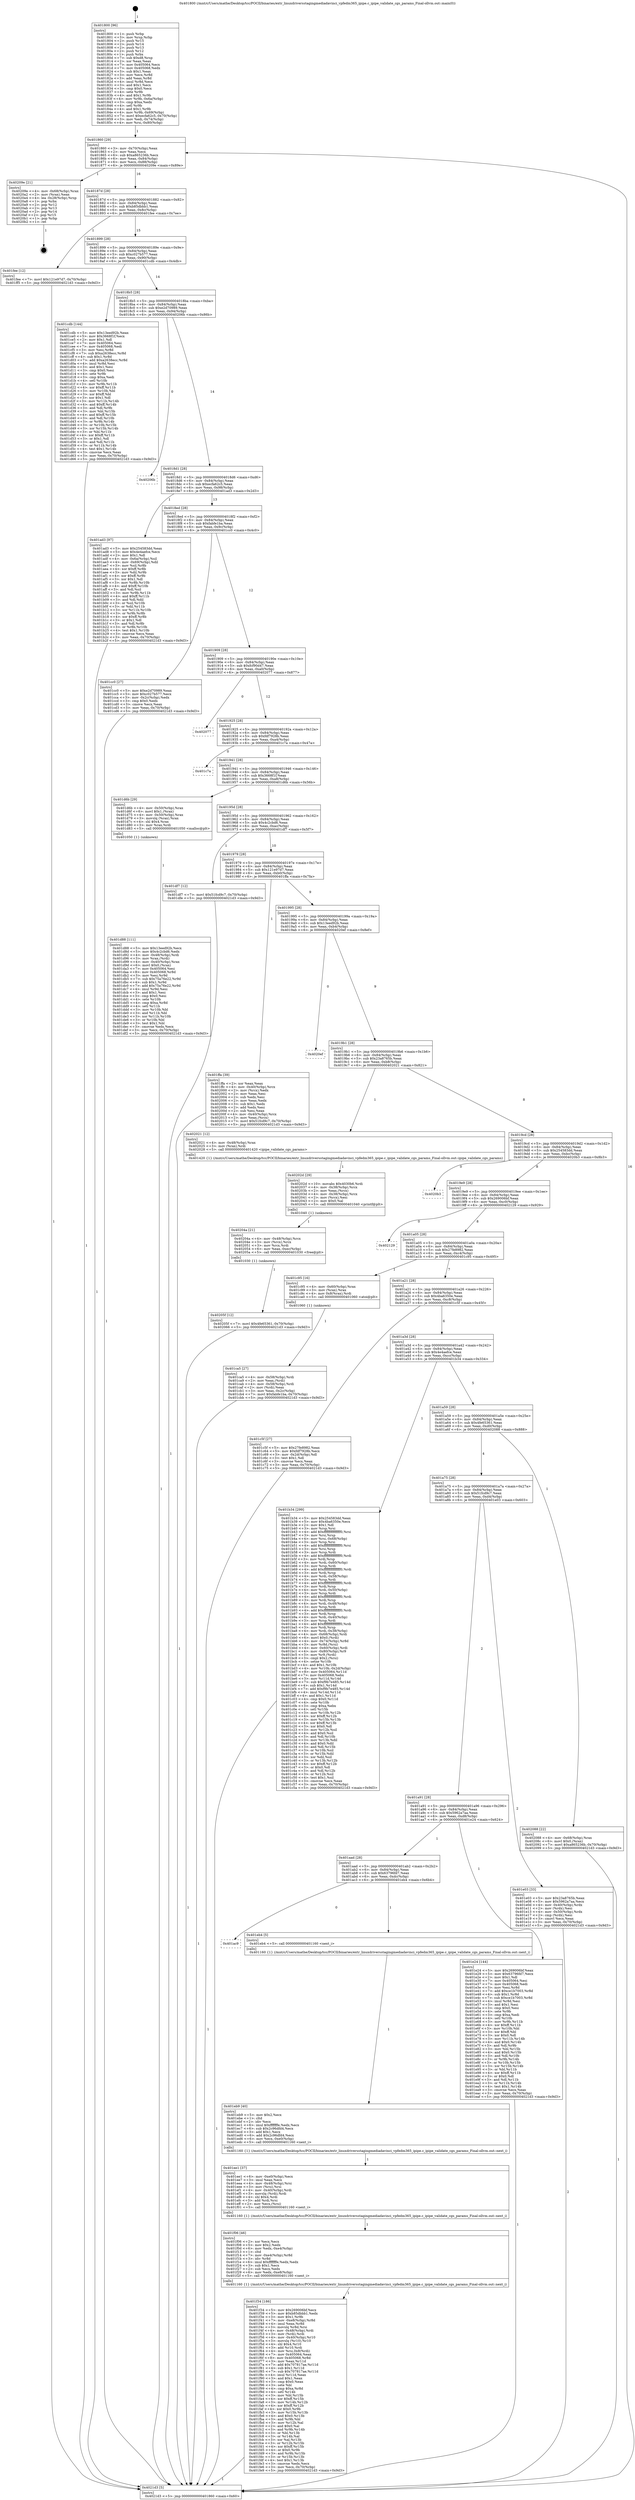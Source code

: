 digraph "0x401800" {
  label = "0x401800 (/mnt/c/Users/mathe/Desktop/tcc/POCII/binaries/extr_linuxdriversstagingmediadavinci_vpfedm365_ipipe.c_ipipe_validate_cgs_params_Final-ollvm.out::main(0))"
  labelloc = "t"
  node[shape=record]

  Entry [label="",width=0.3,height=0.3,shape=circle,fillcolor=black,style=filled]
  "0x401860" [label="{
     0x401860 [29]\l
     | [instrs]\l
     &nbsp;&nbsp;0x401860 \<+3\>: mov -0x70(%rbp),%eax\l
     &nbsp;&nbsp;0x401863 \<+2\>: mov %eax,%ecx\l
     &nbsp;&nbsp;0x401865 \<+6\>: sub $0xa865236b,%ecx\l
     &nbsp;&nbsp;0x40186b \<+6\>: mov %eax,-0x84(%rbp)\l
     &nbsp;&nbsp;0x401871 \<+6\>: mov %ecx,-0x88(%rbp)\l
     &nbsp;&nbsp;0x401877 \<+6\>: je 000000000040209e \<main+0x89e\>\l
  }"]
  "0x40209e" [label="{
     0x40209e [21]\l
     | [instrs]\l
     &nbsp;&nbsp;0x40209e \<+4\>: mov -0x68(%rbp),%rax\l
     &nbsp;&nbsp;0x4020a2 \<+2\>: mov (%rax),%eax\l
     &nbsp;&nbsp;0x4020a4 \<+4\>: lea -0x28(%rbp),%rsp\l
     &nbsp;&nbsp;0x4020a8 \<+1\>: pop %rbx\l
     &nbsp;&nbsp;0x4020a9 \<+2\>: pop %r12\l
     &nbsp;&nbsp;0x4020ab \<+2\>: pop %r13\l
     &nbsp;&nbsp;0x4020ad \<+2\>: pop %r14\l
     &nbsp;&nbsp;0x4020af \<+2\>: pop %r15\l
     &nbsp;&nbsp;0x4020b1 \<+1\>: pop %rbp\l
     &nbsp;&nbsp;0x4020b2 \<+1\>: ret\l
  }"]
  "0x40187d" [label="{
     0x40187d [28]\l
     | [instrs]\l
     &nbsp;&nbsp;0x40187d \<+5\>: jmp 0000000000401882 \<main+0x82\>\l
     &nbsp;&nbsp;0x401882 \<+6\>: mov -0x84(%rbp),%eax\l
     &nbsp;&nbsp;0x401888 \<+5\>: sub $0xb85dbbb1,%eax\l
     &nbsp;&nbsp;0x40188d \<+6\>: mov %eax,-0x8c(%rbp)\l
     &nbsp;&nbsp;0x401893 \<+6\>: je 0000000000401fee \<main+0x7ee\>\l
  }"]
  Exit [label="",width=0.3,height=0.3,shape=circle,fillcolor=black,style=filled,peripheries=2]
  "0x401fee" [label="{
     0x401fee [12]\l
     | [instrs]\l
     &nbsp;&nbsp;0x401fee \<+7\>: movl $0x121e97d7,-0x70(%rbp)\l
     &nbsp;&nbsp;0x401ff5 \<+5\>: jmp 00000000004021d3 \<main+0x9d3\>\l
  }"]
  "0x401899" [label="{
     0x401899 [28]\l
     | [instrs]\l
     &nbsp;&nbsp;0x401899 \<+5\>: jmp 000000000040189e \<main+0x9e\>\l
     &nbsp;&nbsp;0x40189e \<+6\>: mov -0x84(%rbp),%eax\l
     &nbsp;&nbsp;0x4018a4 \<+5\>: sub $0xc027b577,%eax\l
     &nbsp;&nbsp;0x4018a9 \<+6\>: mov %eax,-0x90(%rbp)\l
     &nbsp;&nbsp;0x4018af \<+6\>: je 0000000000401cdb \<main+0x4db\>\l
  }"]
  "0x40205f" [label="{
     0x40205f [12]\l
     | [instrs]\l
     &nbsp;&nbsp;0x40205f \<+7\>: movl $0x4fe65361,-0x70(%rbp)\l
     &nbsp;&nbsp;0x402066 \<+5\>: jmp 00000000004021d3 \<main+0x9d3\>\l
  }"]
  "0x401cdb" [label="{
     0x401cdb [144]\l
     | [instrs]\l
     &nbsp;&nbsp;0x401cdb \<+5\>: mov $0x13eed92b,%eax\l
     &nbsp;&nbsp;0x401ce0 \<+5\>: mov $0x3668f1f,%ecx\l
     &nbsp;&nbsp;0x401ce5 \<+2\>: mov $0x1,%dl\l
     &nbsp;&nbsp;0x401ce7 \<+7\>: mov 0x405064,%esi\l
     &nbsp;&nbsp;0x401cee \<+7\>: mov 0x405068,%edi\l
     &nbsp;&nbsp;0x401cf5 \<+3\>: mov %esi,%r8d\l
     &nbsp;&nbsp;0x401cf8 \<+7\>: sub $0xa2638ecc,%r8d\l
     &nbsp;&nbsp;0x401cff \<+4\>: sub $0x1,%r8d\l
     &nbsp;&nbsp;0x401d03 \<+7\>: add $0xa2638ecc,%r8d\l
     &nbsp;&nbsp;0x401d0a \<+4\>: imul %r8d,%esi\l
     &nbsp;&nbsp;0x401d0e \<+3\>: and $0x1,%esi\l
     &nbsp;&nbsp;0x401d11 \<+3\>: cmp $0x0,%esi\l
     &nbsp;&nbsp;0x401d14 \<+4\>: sete %r9b\l
     &nbsp;&nbsp;0x401d18 \<+3\>: cmp $0xa,%edi\l
     &nbsp;&nbsp;0x401d1b \<+4\>: setl %r10b\l
     &nbsp;&nbsp;0x401d1f \<+3\>: mov %r9b,%r11b\l
     &nbsp;&nbsp;0x401d22 \<+4\>: xor $0xff,%r11b\l
     &nbsp;&nbsp;0x401d26 \<+3\>: mov %r10b,%bl\l
     &nbsp;&nbsp;0x401d29 \<+3\>: xor $0xff,%bl\l
     &nbsp;&nbsp;0x401d2c \<+3\>: xor $0x1,%dl\l
     &nbsp;&nbsp;0x401d2f \<+3\>: mov %r11b,%r14b\l
     &nbsp;&nbsp;0x401d32 \<+4\>: and $0xff,%r14b\l
     &nbsp;&nbsp;0x401d36 \<+3\>: and %dl,%r9b\l
     &nbsp;&nbsp;0x401d39 \<+3\>: mov %bl,%r15b\l
     &nbsp;&nbsp;0x401d3c \<+4\>: and $0xff,%r15b\l
     &nbsp;&nbsp;0x401d40 \<+3\>: and %dl,%r10b\l
     &nbsp;&nbsp;0x401d43 \<+3\>: or %r9b,%r14b\l
     &nbsp;&nbsp;0x401d46 \<+3\>: or %r10b,%r15b\l
     &nbsp;&nbsp;0x401d49 \<+3\>: xor %r15b,%r14b\l
     &nbsp;&nbsp;0x401d4c \<+3\>: or %bl,%r11b\l
     &nbsp;&nbsp;0x401d4f \<+4\>: xor $0xff,%r11b\l
     &nbsp;&nbsp;0x401d53 \<+3\>: or $0x1,%dl\l
     &nbsp;&nbsp;0x401d56 \<+3\>: and %dl,%r11b\l
     &nbsp;&nbsp;0x401d59 \<+3\>: or %r11b,%r14b\l
     &nbsp;&nbsp;0x401d5c \<+4\>: test $0x1,%r14b\l
     &nbsp;&nbsp;0x401d60 \<+3\>: cmovne %ecx,%eax\l
     &nbsp;&nbsp;0x401d63 \<+3\>: mov %eax,-0x70(%rbp)\l
     &nbsp;&nbsp;0x401d66 \<+5\>: jmp 00000000004021d3 \<main+0x9d3\>\l
  }"]
  "0x4018b5" [label="{
     0x4018b5 [28]\l
     | [instrs]\l
     &nbsp;&nbsp;0x4018b5 \<+5\>: jmp 00000000004018ba \<main+0xba\>\l
     &nbsp;&nbsp;0x4018ba \<+6\>: mov -0x84(%rbp),%eax\l
     &nbsp;&nbsp;0x4018c0 \<+5\>: sub $0xe2d70989,%eax\l
     &nbsp;&nbsp;0x4018c5 \<+6\>: mov %eax,-0x94(%rbp)\l
     &nbsp;&nbsp;0x4018cb \<+6\>: je 000000000040206b \<main+0x86b\>\l
  }"]
  "0x40204a" [label="{
     0x40204a [21]\l
     | [instrs]\l
     &nbsp;&nbsp;0x40204a \<+4\>: mov -0x48(%rbp),%rcx\l
     &nbsp;&nbsp;0x40204e \<+3\>: mov (%rcx),%rcx\l
     &nbsp;&nbsp;0x402051 \<+3\>: mov %rcx,%rdi\l
     &nbsp;&nbsp;0x402054 \<+6\>: mov %eax,-0xec(%rbp)\l
     &nbsp;&nbsp;0x40205a \<+5\>: call 0000000000401030 \<free@plt\>\l
     | [calls]\l
     &nbsp;&nbsp;0x401030 \{1\} (unknown)\l
  }"]
  "0x40206b" [label="{
     0x40206b\l
  }", style=dashed]
  "0x4018d1" [label="{
     0x4018d1 [28]\l
     | [instrs]\l
     &nbsp;&nbsp;0x4018d1 \<+5\>: jmp 00000000004018d6 \<main+0xd6\>\l
     &nbsp;&nbsp;0x4018d6 \<+6\>: mov -0x84(%rbp),%eax\l
     &nbsp;&nbsp;0x4018dc \<+5\>: sub $0xecfa62c5,%eax\l
     &nbsp;&nbsp;0x4018e1 \<+6\>: mov %eax,-0x98(%rbp)\l
     &nbsp;&nbsp;0x4018e7 \<+6\>: je 0000000000401ad3 \<main+0x2d3\>\l
  }"]
  "0x40202d" [label="{
     0x40202d [29]\l
     | [instrs]\l
     &nbsp;&nbsp;0x40202d \<+10\>: movabs $0x4030b6,%rdi\l
     &nbsp;&nbsp;0x402037 \<+4\>: mov -0x38(%rbp),%rcx\l
     &nbsp;&nbsp;0x40203b \<+2\>: mov %eax,(%rcx)\l
     &nbsp;&nbsp;0x40203d \<+4\>: mov -0x38(%rbp),%rcx\l
     &nbsp;&nbsp;0x402041 \<+2\>: mov (%rcx),%esi\l
     &nbsp;&nbsp;0x402043 \<+2\>: mov $0x0,%al\l
     &nbsp;&nbsp;0x402045 \<+5\>: call 0000000000401040 \<printf@plt\>\l
     | [calls]\l
     &nbsp;&nbsp;0x401040 \{1\} (unknown)\l
  }"]
  "0x401ad3" [label="{
     0x401ad3 [97]\l
     | [instrs]\l
     &nbsp;&nbsp;0x401ad3 \<+5\>: mov $0x254583dd,%eax\l
     &nbsp;&nbsp;0x401ad8 \<+5\>: mov $0x4e4aefce,%ecx\l
     &nbsp;&nbsp;0x401add \<+2\>: mov $0x1,%dl\l
     &nbsp;&nbsp;0x401adf \<+4\>: mov -0x6a(%rbp),%sil\l
     &nbsp;&nbsp;0x401ae3 \<+4\>: mov -0x69(%rbp),%dil\l
     &nbsp;&nbsp;0x401ae7 \<+3\>: mov %sil,%r8b\l
     &nbsp;&nbsp;0x401aea \<+4\>: xor $0xff,%r8b\l
     &nbsp;&nbsp;0x401aee \<+3\>: mov %dil,%r9b\l
     &nbsp;&nbsp;0x401af1 \<+4\>: xor $0xff,%r9b\l
     &nbsp;&nbsp;0x401af5 \<+3\>: xor $0x1,%dl\l
     &nbsp;&nbsp;0x401af8 \<+3\>: mov %r8b,%r10b\l
     &nbsp;&nbsp;0x401afb \<+4\>: and $0xff,%r10b\l
     &nbsp;&nbsp;0x401aff \<+3\>: and %dl,%sil\l
     &nbsp;&nbsp;0x401b02 \<+3\>: mov %r9b,%r11b\l
     &nbsp;&nbsp;0x401b05 \<+4\>: and $0xff,%r11b\l
     &nbsp;&nbsp;0x401b09 \<+3\>: and %dl,%dil\l
     &nbsp;&nbsp;0x401b0c \<+3\>: or %sil,%r10b\l
     &nbsp;&nbsp;0x401b0f \<+3\>: or %dil,%r11b\l
     &nbsp;&nbsp;0x401b12 \<+3\>: xor %r11b,%r10b\l
     &nbsp;&nbsp;0x401b15 \<+3\>: or %r9b,%r8b\l
     &nbsp;&nbsp;0x401b18 \<+4\>: xor $0xff,%r8b\l
     &nbsp;&nbsp;0x401b1c \<+3\>: or $0x1,%dl\l
     &nbsp;&nbsp;0x401b1f \<+3\>: and %dl,%r8b\l
     &nbsp;&nbsp;0x401b22 \<+3\>: or %r8b,%r10b\l
     &nbsp;&nbsp;0x401b25 \<+4\>: test $0x1,%r10b\l
     &nbsp;&nbsp;0x401b29 \<+3\>: cmovne %ecx,%eax\l
     &nbsp;&nbsp;0x401b2c \<+3\>: mov %eax,-0x70(%rbp)\l
     &nbsp;&nbsp;0x401b2f \<+5\>: jmp 00000000004021d3 \<main+0x9d3\>\l
  }"]
  "0x4018ed" [label="{
     0x4018ed [28]\l
     | [instrs]\l
     &nbsp;&nbsp;0x4018ed \<+5\>: jmp 00000000004018f2 \<main+0xf2\>\l
     &nbsp;&nbsp;0x4018f2 \<+6\>: mov -0x84(%rbp),%eax\l
     &nbsp;&nbsp;0x4018f8 \<+5\>: sub $0xfabfe1ba,%eax\l
     &nbsp;&nbsp;0x4018fd \<+6\>: mov %eax,-0x9c(%rbp)\l
     &nbsp;&nbsp;0x401903 \<+6\>: je 0000000000401cc0 \<main+0x4c0\>\l
  }"]
  "0x4021d3" [label="{
     0x4021d3 [5]\l
     | [instrs]\l
     &nbsp;&nbsp;0x4021d3 \<+5\>: jmp 0000000000401860 \<main+0x60\>\l
  }"]
  "0x401800" [label="{
     0x401800 [96]\l
     | [instrs]\l
     &nbsp;&nbsp;0x401800 \<+1\>: push %rbp\l
     &nbsp;&nbsp;0x401801 \<+3\>: mov %rsp,%rbp\l
     &nbsp;&nbsp;0x401804 \<+2\>: push %r15\l
     &nbsp;&nbsp;0x401806 \<+2\>: push %r14\l
     &nbsp;&nbsp;0x401808 \<+2\>: push %r13\l
     &nbsp;&nbsp;0x40180a \<+2\>: push %r12\l
     &nbsp;&nbsp;0x40180c \<+1\>: push %rbx\l
     &nbsp;&nbsp;0x40180d \<+7\>: sub $0xd8,%rsp\l
     &nbsp;&nbsp;0x401814 \<+2\>: xor %eax,%eax\l
     &nbsp;&nbsp;0x401816 \<+7\>: mov 0x405064,%ecx\l
     &nbsp;&nbsp;0x40181d \<+7\>: mov 0x405068,%edx\l
     &nbsp;&nbsp;0x401824 \<+3\>: sub $0x1,%eax\l
     &nbsp;&nbsp;0x401827 \<+3\>: mov %ecx,%r8d\l
     &nbsp;&nbsp;0x40182a \<+3\>: add %eax,%r8d\l
     &nbsp;&nbsp;0x40182d \<+4\>: imul %r8d,%ecx\l
     &nbsp;&nbsp;0x401831 \<+3\>: and $0x1,%ecx\l
     &nbsp;&nbsp;0x401834 \<+3\>: cmp $0x0,%ecx\l
     &nbsp;&nbsp;0x401837 \<+4\>: sete %r9b\l
     &nbsp;&nbsp;0x40183b \<+4\>: and $0x1,%r9b\l
     &nbsp;&nbsp;0x40183f \<+4\>: mov %r9b,-0x6a(%rbp)\l
     &nbsp;&nbsp;0x401843 \<+3\>: cmp $0xa,%edx\l
     &nbsp;&nbsp;0x401846 \<+4\>: setl %r9b\l
     &nbsp;&nbsp;0x40184a \<+4\>: and $0x1,%r9b\l
     &nbsp;&nbsp;0x40184e \<+4\>: mov %r9b,-0x69(%rbp)\l
     &nbsp;&nbsp;0x401852 \<+7\>: movl $0xecfa62c5,-0x70(%rbp)\l
     &nbsp;&nbsp;0x401859 \<+3\>: mov %edi,-0x74(%rbp)\l
     &nbsp;&nbsp;0x40185c \<+4\>: mov %rsi,-0x80(%rbp)\l
  }"]
  "0x401f34" [label="{
     0x401f34 [186]\l
     | [instrs]\l
     &nbsp;&nbsp;0x401f34 \<+5\>: mov $0x269006bf,%ecx\l
     &nbsp;&nbsp;0x401f39 \<+5\>: mov $0xb85dbbb1,%edx\l
     &nbsp;&nbsp;0x401f3e \<+3\>: mov $0x1,%r9b\l
     &nbsp;&nbsp;0x401f41 \<+7\>: mov -0xe8(%rbp),%r8d\l
     &nbsp;&nbsp;0x401f48 \<+4\>: imul %eax,%r8d\l
     &nbsp;&nbsp;0x401f4c \<+3\>: movslq %r8d,%rsi\l
     &nbsp;&nbsp;0x401f4f \<+4\>: mov -0x48(%rbp),%rdi\l
     &nbsp;&nbsp;0x401f53 \<+3\>: mov (%rdi),%rdi\l
     &nbsp;&nbsp;0x401f56 \<+4\>: mov -0x40(%rbp),%r10\l
     &nbsp;&nbsp;0x401f5a \<+3\>: movslq (%r10),%r10\l
     &nbsp;&nbsp;0x401f5d \<+4\>: shl $0x4,%r10\l
     &nbsp;&nbsp;0x401f61 \<+3\>: add %r10,%rdi\l
     &nbsp;&nbsp;0x401f64 \<+4\>: mov %rsi,0x8(%rdi)\l
     &nbsp;&nbsp;0x401f68 \<+7\>: mov 0x405064,%eax\l
     &nbsp;&nbsp;0x401f6f \<+8\>: mov 0x405068,%r8d\l
     &nbsp;&nbsp;0x401f77 \<+3\>: mov %eax,%r11d\l
     &nbsp;&nbsp;0x401f7a \<+7\>: add $0x707817ae,%r11d\l
     &nbsp;&nbsp;0x401f81 \<+4\>: sub $0x1,%r11d\l
     &nbsp;&nbsp;0x401f85 \<+7\>: sub $0x707817ae,%r11d\l
     &nbsp;&nbsp;0x401f8c \<+4\>: imul %r11d,%eax\l
     &nbsp;&nbsp;0x401f90 \<+3\>: and $0x1,%eax\l
     &nbsp;&nbsp;0x401f93 \<+3\>: cmp $0x0,%eax\l
     &nbsp;&nbsp;0x401f96 \<+3\>: sete %bl\l
     &nbsp;&nbsp;0x401f99 \<+4\>: cmp $0xa,%r8d\l
     &nbsp;&nbsp;0x401f9d \<+4\>: setl %r14b\l
     &nbsp;&nbsp;0x401fa1 \<+3\>: mov %bl,%r15b\l
     &nbsp;&nbsp;0x401fa4 \<+4\>: xor $0xff,%r15b\l
     &nbsp;&nbsp;0x401fa8 \<+3\>: mov %r14b,%r12b\l
     &nbsp;&nbsp;0x401fab \<+4\>: xor $0xff,%r12b\l
     &nbsp;&nbsp;0x401faf \<+4\>: xor $0x0,%r9b\l
     &nbsp;&nbsp;0x401fb3 \<+3\>: mov %r15b,%r13b\l
     &nbsp;&nbsp;0x401fb6 \<+4\>: and $0x0,%r13b\l
     &nbsp;&nbsp;0x401fba \<+3\>: and %r9b,%bl\l
     &nbsp;&nbsp;0x401fbd \<+3\>: mov %r12b,%al\l
     &nbsp;&nbsp;0x401fc0 \<+2\>: and $0x0,%al\l
     &nbsp;&nbsp;0x401fc2 \<+3\>: and %r9b,%r14b\l
     &nbsp;&nbsp;0x401fc5 \<+3\>: or %bl,%r13b\l
     &nbsp;&nbsp;0x401fc8 \<+3\>: or %r14b,%al\l
     &nbsp;&nbsp;0x401fcb \<+3\>: xor %al,%r13b\l
     &nbsp;&nbsp;0x401fce \<+3\>: or %r12b,%r15b\l
     &nbsp;&nbsp;0x401fd1 \<+4\>: xor $0xff,%r15b\l
     &nbsp;&nbsp;0x401fd5 \<+4\>: or $0x0,%r9b\l
     &nbsp;&nbsp;0x401fd9 \<+3\>: and %r9b,%r15b\l
     &nbsp;&nbsp;0x401fdc \<+3\>: or %r15b,%r13b\l
     &nbsp;&nbsp;0x401fdf \<+4\>: test $0x1,%r13b\l
     &nbsp;&nbsp;0x401fe3 \<+3\>: cmovne %edx,%ecx\l
     &nbsp;&nbsp;0x401fe6 \<+3\>: mov %ecx,-0x70(%rbp)\l
     &nbsp;&nbsp;0x401fe9 \<+5\>: jmp 00000000004021d3 \<main+0x9d3\>\l
  }"]
  "0x401cc0" [label="{
     0x401cc0 [27]\l
     | [instrs]\l
     &nbsp;&nbsp;0x401cc0 \<+5\>: mov $0xe2d70989,%eax\l
     &nbsp;&nbsp;0x401cc5 \<+5\>: mov $0xc027b577,%ecx\l
     &nbsp;&nbsp;0x401cca \<+3\>: mov -0x2c(%rbp),%edx\l
     &nbsp;&nbsp;0x401ccd \<+3\>: cmp $0x0,%edx\l
     &nbsp;&nbsp;0x401cd0 \<+3\>: cmove %ecx,%eax\l
     &nbsp;&nbsp;0x401cd3 \<+3\>: mov %eax,-0x70(%rbp)\l
     &nbsp;&nbsp;0x401cd6 \<+5\>: jmp 00000000004021d3 \<main+0x9d3\>\l
  }"]
  "0x401909" [label="{
     0x401909 [28]\l
     | [instrs]\l
     &nbsp;&nbsp;0x401909 \<+5\>: jmp 000000000040190e \<main+0x10e\>\l
     &nbsp;&nbsp;0x40190e \<+6\>: mov -0x84(%rbp),%eax\l
     &nbsp;&nbsp;0x401914 \<+5\>: sub $0xfcf90d47,%eax\l
     &nbsp;&nbsp;0x401919 \<+6\>: mov %eax,-0xa0(%rbp)\l
     &nbsp;&nbsp;0x40191f \<+6\>: je 0000000000402077 \<main+0x877\>\l
  }"]
  "0x401f06" [label="{
     0x401f06 [46]\l
     | [instrs]\l
     &nbsp;&nbsp;0x401f06 \<+2\>: xor %ecx,%ecx\l
     &nbsp;&nbsp;0x401f08 \<+5\>: mov $0x2,%edx\l
     &nbsp;&nbsp;0x401f0d \<+6\>: mov %edx,-0xe4(%rbp)\l
     &nbsp;&nbsp;0x401f13 \<+1\>: cltd\l
     &nbsp;&nbsp;0x401f14 \<+7\>: mov -0xe4(%rbp),%r8d\l
     &nbsp;&nbsp;0x401f1b \<+3\>: idiv %r8d\l
     &nbsp;&nbsp;0x401f1e \<+6\>: imul $0xfffffffe,%edx,%edx\l
     &nbsp;&nbsp;0x401f24 \<+3\>: sub $0x1,%ecx\l
     &nbsp;&nbsp;0x401f27 \<+2\>: sub %ecx,%edx\l
     &nbsp;&nbsp;0x401f29 \<+6\>: mov %edx,-0xe8(%rbp)\l
     &nbsp;&nbsp;0x401f2f \<+5\>: call 0000000000401160 \<next_i\>\l
     | [calls]\l
     &nbsp;&nbsp;0x401160 \{1\} (/mnt/c/Users/mathe/Desktop/tcc/POCII/binaries/extr_linuxdriversstagingmediadavinci_vpfedm365_ipipe.c_ipipe_validate_cgs_params_Final-ollvm.out::next_i)\l
  }"]
  "0x402077" [label="{
     0x402077\l
  }", style=dashed]
  "0x401925" [label="{
     0x401925 [28]\l
     | [instrs]\l
     &nbsp;&nbsp;0x401925 \<+5\>: jmp 000000000040192a \<main+0x12a\>\l
     &nbsp;&nbsp;0x40192a \<+6\>: mov -0x84(%rbp),%eax\l
     &nbsp;&nbsp;0x401930 \<+5\>: sub $0xfdf7928b,%eax\l
     &nbsp;&nbsp;0x401935 \<+6\>: mov %eax,-0xa4(%rbp)\l
     &nbsp;&nbsp;0x40193b \<+6\>: je 0000000000401c7a \<main+0x47a\>\l
  }"]
  "0x401ee1" [label="{
     0x401ee1 [37]\l
     | [instrs]\l
     &nbsp;&nbsp;0x401ee1 \<+6\>: mov -0xe0(%rbp),%ecx\l
     &nbsp;&nbsp;0x401ee7 \<+3\>: imul %eax,%ecx\l
     &nbsp;&nbsp;0x401eea \<+4\>: mov -0x48(%rbp),%rsi\l
     &nbsp;&nbsp;0x401eee \<+3\>: mov (%rsi),%rsi\l
     &nbsp;&nbsp;0x401ef1 \<+4\>: mov -0x40(%rbp),%rdi\l
     &nbsp;&nbsp;0x401ef5 \<+3\>: movslq (%rdi),%rdi\l
     &nbsp;&nbsp;0x401ef8 \<+4\>: shl $0x4,%rdi\l
     &nbsp;&nbsp;0x401efc \<+3\>: add %rdi,%rsi\l
     &nbsp;&nbsp;0x401eff \<+2\>: mov %ecx,(%rsi)\l
     &nbsp;&nbsp;0x401f01 \<+5\>: call 0000000000401160 \<next_i\>\l
     | [calls]\l
     &nbsp;&nbsp;0x401160 \{1\} (/mnt/c/Users/mathe/Desktop/tcc/POCII/binaries/extr_linuxdriversstagingmediadavinci_vpfedm365_ipipe.c_ipipe_validate_cgs_params_Final-ollvm.out::next_i)\l
  }"]
  "0x401c7a" [label="{
     0x401c7a\l
  }", style=dashed]
  "0x401941" [label="{
     0x401941 [28]\l
     | [instrs]\l
     &nbsp;&nbsp;0x401941 \<+5\>: jmp 0000000000401946 \<main+0x146\>\l
     &nbsp;&nbsp;0x401946 \<+6\>: mov -0x84(%rbp),%eax\l
     &nbsp;&nbsp;0x40194c \<+5\>: sub $0x3668f1f,%eax\l
     &nbsp;&nbsp;0x401951 \<+6\>: mov %eax,-0xa8(%rbp)\l
     &nbsp;&nbsp;0x401957 \<+6\>: je 0000000000401d6b \<main+0x56b\>\l
  }"]
  "0x401eb9" [label="{
     0x401eb9 [40]\l
     | [instrs]\l
     &nbsp;&nbsp;0x401eb9 \<+5\>: mov $0x2,%ecx\l
     &nbsp;&nbsp;0x401ebe \<+1\>: cltd\l
     &nbsp;&nbsp;0x401ebf \<+2\>: idiv %ecx\l
     &nbsp;&nbsp;0x401ec1 \<+6\>: imul $0xfffffffe,%edx,%ecx\l
     &nbsp;&nbsp;0x401ec7 \<+6\>: sub $0x2c96dfd4,%ecx\l
     &nbsp;&nbsp;0x401ecd \<+3\>: add $0x1,%ecx\l
     &nbsp;&nbsp;0x401ed0 \<+6\>: add $0x2c96dfd4,%ecx\l
     &nbsp;&nbsp;0x401ed6 \<+6\>: mov %ecx,-0xe0(%rbp)\l
     &nbsp;&nbsp;0x401edc \<+5\>: call 0000000000401160 \<next_i\>\l
     | [calls]\l
     &nbsp;&nbsp;0x401160 \{1\} (/mnt/c/Users/mathe/Desktop/tcc/POCII/binaries/extr_linuxdriversstagingmediadavinci_vpfedm365_ipipe.c_ipipe_validate_cgs_params_Final-ollvm.out::next_i)\l
  }"]
  "0x401d6b" [label="{
     0x401d6b [29]\l
     | [instrs]\l
     &nbsp;&nbsp;0x401d6b \<+4\>: mov -0x50(%rbp),%rax\l
     &nbsp;&nbsp;0x401d6f \<+6\>: movl $0x1,(%rax)\l
     &nbsp;&nbsp;0x401d75 \<+4\>: mov -0x50(%rbp),%rax\l
     &nbsp;&nbsp;0x401d79 \<+3\>: movslq (%rax),%rax\l
     &nbsp;&nbsp;0x401d7c \<+4\>: shl $0x4,%rax\l
     &nbsp;&nbsp;0x401d80 \<+3\>: mov %rax,%rdi\l
     &nbsp;&nbsp;0x401d83 \<+5\>: call 0000000000401050 \<malloc@plt\>\l
     | [calls]\l
     &nbsp;&nbsp;0x401050 \{1\} (unknown)\l
  }"]
  "0x40195d" [label="{
     0x40195d [28]\l
     | [instrs]\l
     &nbsp;&nbsp;0x40195d \<+5\>: jmp 0000000000401962 \<main+0x162\>\l
     &nbsp;&nbsp;0x401962 \<+6\>: mov -0x84(%rbp),%eax\l
     &nbsp;&nbsp;0x401968 \<+5\>: sub $0x4c2cbd6,%eax\l
     &nbsp;&nbsp;0x40196d \<+6\>: mov %eax,-0xac(%rbp)\l
     &nbsp;&nbsp;0x401973 \<+6\>: je 0000000000401df7 \<main+0x5f7\>\l
  }"]
  "0x401ac9" [label="{
     0x401ac9\l
  }", style=dashed]
  "0x401df7" [label="{
     0x401df7 [12]\l
     | [instrs]\l
     &nbsp;&nbsp;0x401df7 \<+7\>: movl $0x51fcd9c7,-0x70(%rbp)\l
     &nbsp;&nbsp;0x401dfe \<+5\>: jmp 00000000004021d3 \<main+0x9d3\>\l
  }"]
  "0x401979" [label="{
     0x401979 [28]\l
     | [instrs]\l
     &nbsp;&nbsp;0x401979 \<+5\>: jmp 000000000040197e \<main+0x17e\>\l
     &nbsp;&nbsp;0x40197e \<+6\>: mov -0x84(%rbp),%eax\l
     &nbsp;&nbsp;0x401984 \<+5\>: sub $0x121e97d7,%eax\l
     &nbsp;&nbsp;0x401989 \<+6\>: mov %eax,-0xb0(%rbp)\l
     &nbsp;&nbsp;0x40198f \<+6\>: je 0000000000401ffa \<main+0x7fa\>\l
  }"]
  "0x401eb4" [label="{
     0x401eb4 [5]\l
     | [instrs]\l
     &nbsp;&nbsp;0x401eb4 \<+5\>: call 0000000000401160 \<next_i\>\l
     | [calls]\l
     &nbsp;&nbsp;0x401160 \{1\} (/mnt/c/Users/mathe/Desktop/tcc/POCII/binaries/extr_linuxdriversstagingmediadavinci_vpfedm365_ipipe.c_ipipe_validate_cgs_params_Final-ollvm.out::next_i)\l
  }"]
  "0x401ffa" [label="{
     0x401ffa [39]\l
     | [instrs]\l
     &nbsp;&nbsp;0x401ffa \<+2\>: xor %eax,%eax\l
     &nbsp;&nbsp;0x401ffc \<+4\>: mov -0x40(%rbp),%rcx\l
     &nbsp;&nbsp;0x402000 \<+2\>: mov (%rcx),%edx\l
     &nbsp;&nbsp;0x402002 \<+2\>: mov %eax,%esi\l
     &nbsp;&nbsp;0x402004 \<+2\>: sub %edx,%esi\l
     &nbsp;&nbsp;0x402006 \<+2\>: mov %eax,%edx\l
     &nbsp;&nbsp;0x402008 \<+3\>: sub $0x1,%edx\l
     &nbsp;&nbsp;0x40200b \<+2\>: add %edx,%esi\l
     &nbsp;&nbsp;0x40200d \<+2\>: sub %esi,%eax\l
     &nbsp;&nbsp;0x40200f \<+4\>: mov -0x40(%rbp),%rcx\l
     &nbsp;&nbsp;0x402013 \<+2\>: mov %eax,(%rcx)\l
     &nbsp;&nbsp;0x402015 \<+7\>: movl $0x51fcd9c7,-0x70(%rbp)\l
     &nbsp;&nbsp;0x40201c \<+5\>: jmp 00000000004021d3 \<main+0x9d3\>\l
  }"]
  "0x401995" [label="{
     0x401995 [28]\l
     | [instrs]\l
     &nbsp;&nbsp;0x401995 \<+5\>: jmp 000000000040199a \<main+0x19a\>\l
     &nbsp;&nbsp;0x40199a \<+6\>: mov -0x84(%rbp),%eax\l
     &nbsp;&nbsp;0x4019a0 \<+5\>: sub $0x13eed92b,%eax\l
     &nbsp;&nbsp;0x4019a5 \<+6\>: mov %eax,-0xb4(%rbp)\l
     &nbsp;&nbsp;0x4019ab \<+6\>: je 00000000004020ef \<main+0x8ef\>\l
  }"]
  "0x401aad" [label="{
     0x401aad [28]\l
     | [instrs]\l
     &nbsp;&nbsp;0x401aad \<+5\>: jmp 0000000000401ab2 \<main+0x2b2\>\l
     &nbsp;&nbsp;0x401ab2 \<+6\>: mov -0x84(%rbp),%eax\l
     &nbsp;&nbsp;0x401ab8 \<+5\>: sub $0x63796fd7,%eax\l
     &nbsp;&nbsp;0x401abd \<+6\>: mov %eax,-0xdc(%rbp)\l
     &nbsp;&nbsp;0x401ac3 \<+6\>: je 0000000000401eb4 \<main+0x6b4\>\l
  }"]
  "0x4020ef" [label="{
     0x4020ef\l
  }", style=dashed]
  "0x4019b1" [label="{
     0x4019b1 [28]\l
     | [instrs]\l
     &nbsp;&nbsp;0x4019b1 \<+5\>: jmp 00000000004019b6 \<main+0x1b6\>\l
     &nbsp;&nbsp;0x4019b6 \<+6\>: mov -0x84(%rbp),%eax\l
     &nbsp;&nbsp;0x4019bc \<+5\>: sub $0x23a8765b,%eax\l
     &nbsp;&nbsp;0x4019c1 \<+6\>: mov %eax,-0xb8(%rbp)\l
     &nbsp;&nbsp;0x4019c7 \<+6\>: je 0000000000402021 \<main+0x821\>\l
  }"]
  "0x401e24" [label="{
     0x401e24 [144]\l
     | [instrs]\l
     &nbsp;&nbsp;0x401e24 \<+5\>: mov $0x269006bf,%eax\l
     &nbsp;&nbsp;0x401e29 \<+5\>: mov $0x63796fd7,%ecx\l
     &nbsp;&nbsp;0x401e2e \<+2\>: mov $0x1,%dl\l
     &nbsp;&nbsp;0x401e30 \<+7\>: mov 0x405064,%esi\l
     &nbsp;&nbsp;0x401e37 \<+7\>: mov 0x405068,%edi\l
     &nbsp;&nbsp;0x401e3e \<+3\>: mov %esi,%r8d\l
     &nbsp;&nbsp;0x401e41 \<+7\>: add $0xce1b7003,%r8d\l
     &nbsp;&nbsp;0x401e48 \<+4\>: sub $0x1,%r8d\l
     &nbsp;&nbsp;0x401e4c \<+7\>: sub $0xce1b7003,%r8d\l
     &nbsp;&nbsp;0x401e53 \<+4\>: imul %r8d,%esi\l
     &nbsp;&nbsp;0x401e57 \<+3\>: and $0x1,%esi\l
     &nbsp;&nbsp;0x401e5a \<+3\>: cmp $0x0,%esi\l
     &nbsp;&nbsp;0x401e5d \<+4\>: sete %r9b\l
     &nbsp;&nbsp;0x401e61 \<+3\>: cmp $0xa,%edi\l
     &nbsp;&nbsp;0x401e64 \<+4\>: setl %r10b\l
     &nbsp;&nbsp;0x401e68 \<+3\>: mov %r9b,%r11b\l
     &nbsp;&nbsp;0x401e6b \<+4\>: xor $0xff,%r11b\l
     &nbsp;&nbsp;0x401e6f \<+3\>: mov %r10b,%bl\l
     &nbsp;&nbsp;0x401e72 \<+3\>: xor $0xff,%bl\l
     &nbsp;&nbsp;0x401e75 \<+3\>: xor $0x0,%dl\l
     &nbsp;&nbsp;0x401e78 \<+3\>: mov %r11b,%r14b\l
     &nbsp;&nbsp;0x401e7b \<+4\>: and $0x0,%r14b\l
     &nbsp;&nbsp;0x401e7f \<+3\>: and %dl,%r9b\l
     &nbsp;&nbsp;0x401e82 \<+3\>: mov %bl,%r15b\l
     &nbsp;&nbsp;0x401e85 \<+4\>: and $0x0,%r15b\l
     &nbsp;&nbsp;0x401e89 \<+3\>: and %dl,%r10b\l
     &nbsp;&nbsp;0x401e8c \<+3\>: or %r9b,%r14b\l
     &nbsp;&nbsp;0x401e8f \<+3\>: or %r10b,%r15b\l
     &nbsp;&nbsp;0x401e92 \<+3\>: xor %r15b,%r14b\l
     &nbsp;&nbsp;0x401e95 \<+3\>: or %bl,%r11b\l
     &nbsp;&nbsp;0x401e98 \<+4\>: xor $0xff,%r11b\l
     &nbsp;&nbsp;0x401e9c \<+3\>: or $0x0,%dl\l
     &nbsp;&nbsp;0x401e9f \<+3\>: and %dl,%r11b\l
     &nbsp;&nbsp;0x401ea2 \<+3\>: or %r11b,%r14b\l
     &nbsp;&nbsp;0x401ea5 \<+4\>: test $0x1,%r14b\l
     &nbsp;&nbsp;0x401ea9 \<+3\>: cmovne %ecx,%eax\l
     &nbsp;&nbsp;0x401eac \<+3\>: mov %eax,-0x70(%rbp)\l
     &nbsp;&nbsp;0x401eaf \<+5\>: jmp 00000000004021d3 \<main+0x9d3\>\l
  }"]
  "0x402021" [label="{
     0x402021 [12]\l
     | [instrs]\l
     &nbsp;&nbsp;0x402021 \<+4\>: mov -0x48(%rbp),%rax\l
     &nbsp;&nbsp;0x402025 \<+3\>: mov (%rax),%rdi\l
     &nbsp;&nbsp;0x402028 \<+5\>: call 0000000000401420 \<ipipe_validate_cgs_params\>\l
     | [calls]\l
     &nbsp;&nbsp;0x401420 \{1\} (/mnt/c/Users/mathe/Desktop/tcc/POCII/binaries/extr_linuxdriversstagingmediadavinci_vpfedm365_ipipe.c_ipipe_validate_cgs_params_Final-ollvm.out::ipipe_validate_cgs_params)\l
  }"]
  "0x4019cd" [label="{
     0x4019cd [28]\l
     | [instrs]\l
     &nbsp;&nbsp;0x4019cd \<+5\>: jmp 00000000004019d2 \<main+0x1d2\>\l
     &nbsp;&nbsp;0x4019d2 \<+6\>: mov -0x84(%rbp),%eax\l
     &nbsp;&nbsp;0x4019d8 \<+5\>: sub $0x254583dd,%eax\l
     &nbsp;&nbsp;0x4019dd \<+6\>: mov %eax,-0xbc(%rbp)\l
     &nbsp;&nbsp;0x4019e3 \<+6\>: je 00000000004020b3 \<main+0x8b3\>\l
  }"]
  "0x401a91" [label="{
     0x401a91 [28]\l
     | [instrs]\l
     &nbsp;&nbsp;0x401a91 \<+5\>: jmp 0000000000401a96 \<main+0x296\>\l
     &nbsp;&nbsp;0x401a96 \<+6\>: mov -0x84(%rbp),%eax\l
     &nbsp;&nbsp;0x401a9c \<+5\>: sub $0x5962a7aa,%eax\l
     &nbsp;&nbsp;0x401aa1 \<+6\>: mov %eax,-0xd8(%rbp)\l
     &nbsp;&nbsp;0x401aa7 \<+6\>: je 0000000000401e24 \<main+0x624\>\l
  }"]
  "0x4020b3" [label="{
     0x4020b3\l
  }", style=dashed]
  "0x4019e9" [label="{
     0x4019e9 [28]\l
     | [instrs]\l
     &nbsp;&nbsp;0x4019e9 \<+5\>: jmp 00000000004019ee \<main+0x1ee\>\l
     &nbsp;&nbsp;0x4019ee \<+6\>: mov -0x84(%rbp),%eax\l
     &nbsp;&nbsp;0x4019f4 \<+5\>: sub $0x269006bf,%eax\l
     &nbsp;&nbsp;0x4019f9 \<+6\>: mov %eax,-0xc0(%rbp)\l
     &nbsp;&nbsp;0x4019ff \<+6\>: je 0000000000402129 \<main+0x929\>\l
  }"]
  "0x401e03" [label="{
     0x401e03 [33]\l
     | [instrs]\l
     &nbsp;&nbsp;0x401e03 \<+5\>: mov $0x23a8765b,%eax\l
     &nbsp;&nbsp;0x401e08 \<+5\>: mov $0x5962a7aa,%ecx\l
     &nbsp;&nbsp;0x401e0d \<+4\>: mov -0x40(%rbp),%rdx\l
     &nbsp;&nbsp;0x401e11 \<+2\>: mov (%rdx),%esi\l
     &nbsp;&nbsp;0x401e13 \<+4\>: mov -0x50(%rbp),%rdx\l
     &nbsp;&nbsp;0x401e17 \<+2\>: cmp (%rdx),%esi\l
     &nbsp;&nbsp;0x401e19 \<+3\>: cmovl %ecx,%eax\l
     &nbsp;&nbsp;0x401e1c \<+3\>: mov %eax,-0x70(%rbp)\l
     &nbsp;&nbsp;0x401e1f \<+5\>: jmp 00000000004021d3 \<main+0x9d3\>\l
  }"]
  "0x402129" [label="{
     0x402129\l
  }", style=dashed]
  "0x401a05" [label="{
     0x401a05 [28]\l
     | [instrs]\l
     &nbsp;&nbsp;0x401a05 \<+5\>: jmp 0000000000401a0a \<main+0x20a\>\l
     &nbsp;&nbsp;0x401a0a \<+6\>: mov -0x84(%rbp),%eax\l
     &nbsp;&nbsp;0x401a10 \<+5\>: sub $0x27fe8982,%eax\l
     &nbsp;&nbsp;0x401a15 \<+6\>: mov %eax,-0xc4(%rbp)\l
     &nbsp;&nbsp;0x401a1b \<+6\>: je 0000000000401c95 \<main+0x495\>\l
  }"]
  "0x401a75" [label="{
     0x401a75 [28]\l
     | [instrs]\l
     &nbsp;&nbsp;0x401a75 \<+5\>: jmp 0000000000401a7a \<main+0x27a\>\l
     &nbsp;&nbsp;0x401a7a \<+6\>: mov -0x84(%rbp),%eax\l
     &nbsp;&nbsp;0x401a80 \<+5\>: sub $0x51fcd9c7,%eax\l
     &nbsp;&nbsp;0x401a85 \<+6\>: mov %eax,-0xd4(%rbp)\l
     &nbsp;&nbsp;0x401a8b \<+6\>: je 0000000000401e03 \<main+0x603\>\l
  }"]
  "0x401c95" [label="{
     0x401c95 [16]\l
     | [instrs]\l
     &nbsp;&nbsp;0x401c95 \<+4\>: mov -0x60(%rbp),%rax\l
     &nbsp;&nbsp;0x401c99 \<+3\>: mov (%rax),%rax\l
     &nbsp;&nbsp;0x401c9c \<+4\>: mov 0x8(%rax),%rdi\l
     &nbsp;&nbsp;0x401ca0 \<+5\>: call 0000000000401060 \<atoi@plt\>\l
     | [calls]\l
     &nbsp;&nbsp;0x401060 \{1\} (unknown)\l
  }"]
  "0x401a21" [label="{
     0x401a21 [28]\l
     | [instrs]\l
     &nbsp;&nbsp;0x401a21 \<+5\>: jmp 0000000000401a26 \<main+0x226\>\l
     &nbsp;&nbsp;0x401a26 \<+6\>: mov -0x84(%rbp),%eax\l
     &nbsp;&nbsp;0x401a2c \<+5\>: sub $0x4ba6350e,%eax\l
     &nbsp;&nbsp;0x401a31 \<+6\>: mov %eax,-0xc8(%rbp)\l
     &nbsp;&nbsp;0x401a37 \<+6\>: je 0000000000401c5f \<main+0x45f\>\l
  }"]
  "0x402088" [label="{
     0x402088 [22]\l
     | [instrs]\l
     &nbsp;&nbsp;0x402088 \<+4\>: mov -0x68(%rbp),%rax\l
     &nbsp;&nbsp;0x40208c \<+6\>: movl $0x0,(%rax)\l
     &nbsp;&nbsp;0x402092 \<+7\>: movl $0xa865236b,-0x70(%rbp)\l
     &nbsp;&nbsp;0x402099 \<+5\>: jmp 00000000004021d3 \<main+0x9d3\>\l
  }"]
  "0x401c5f" [label="{
     0x401c5f [27]\l
     | [instrs]\l
     &nbsp;&nbsp;0x401c5f \<+5\>: mov $0x27fe8982,%eax\l
     &nbsp;&nbsp;0x401c64 \<+5\>: mov $0xfdf7928b,%ecx\l
     &nbsp;&nbsp;0x401c69 \<+3\>: mov -0x2d(%rbp),%dl\l
     &nbsp;&nbsp;0x401c6c \<+3\>: test $0x1,%dl\l
     &nbsp;&nbsp;0x401c6f \<+3\>: cmovne %ecx,%eax\l
     &nbsp;&nbsp;0x401c72 \<+3\>: mov %eax,-0x70(%rbp)\l
     &nbsp;&nbsp;0x401c75 \<+5\>: jmp 00000000004021d3 \<main+0x9d3\>\l
  }"]
  "0x401a3d" [label="{
     0x401a3d [28]\l
     | [instrs]\l
     &nbsp;&nbsp;0x401a3d \<+5\>: jmp 0000000000401a42 \<main+0x242\>\l
     &nbsp;&nbsp;0x401a42 \<+6\>: mov -0x84(%rbp),%eax\l
     &nbsp;&nbsp;0x401a48 \<+5\>: sub $0x4e4aefce,%eax\l
     &nbsp;&nbsp;0x401a4d \<+6\>: mov %eax,-0xcc(%rbp)\l
     &nbsp;&nbsp;0x401a53 \<+6\>: je 0000000000401b34 \<main+0x334\>\l
  }"]
  "0x401d88" [label="{
     0x401d88 [111]\l
     | [instrs]\l
     &nbsp;&nbsp;0x401d88 \<+5\>: mov $0x13eed92b,%ecx\l
     &nbsp;&nbsp;0x401d8d \<+5\>: mov $0x4c2cbd6,%edx\l
     &nbsp;&nbsp;0x401d92 \<+4\>: mov -0x48(%rbp),%rdi\l
     &nbsp;&nbsp;0x401d96 \<+3\>: mov %rax,(%rdi)\l
     &nbsp;&nbsp;0x401d99 \<+4\>: mov -0x40(%rbp),%rax\l
     &nbsp;&nbsp;0x401d9d \<+6\>: movl $0x0,(%rax)\l
     &nbsp;&nbsp;0x401da3 \<+7\>: mov 0x405064,%esi\l
     &nbsp;&nbsp;0x401daa \<+8\>: mov 0x405068,%r8d\l
     &nbsp;&nbsp;0x401db2 \<+3\>: mov %esi,%r9d\l
     &nbsp;&nbsp;0x401db5 \<+7\>: sub $0x75a76e22,%r9d\l
     &nbsp;&nbsp;0x401dbc \<+4\>: sub $0x1,%r9d\l
     &nbsp;&nbsp;0x401dc0 \<+7\>: add $0x75a76e22,%r9d\l
     &nbsp;&nbsp;0x401dc7 \<+4\>: imul %r9d,%esi\l
     &nbsp;&nbsp;0x401dcb \<+3\>: and $0x1,%esi\l
     &nbsp;&nbsp;0x401dce \<+3\>: cmp $0x0,%esi\l
     &nbsp;&nbsp;0x401dd1 \<+4\>: sete %r10b\l
     &nbsp;&nbsp;0x401dd5 \<+4\>: cmp $0xa,%r8d\l
     &nbsp;&nbsp;0x401dd9 \<+4\>: setl %r11b\l
     &nbsp;&nbsp;0x401ddd \<+3\>: mov %r10b,%bl\l
     &nbsp;&nbsp;0x401de0 \<+3\>: and %r11b,%bl\l
     &nbsp;&nbsp;0x401de3 \<+3\>: xor %r11b,%r10b\l
     &nbsp;&nbsp;0x401de6 \<+3\>: or %r10b,%bl\l
     &nbsp;&nbsp;0x401de9 \<+3\>: test $0x1,%bl\l
     &nbsp;&nbsp;0x401dec \<+3\>: cmovne %edx,%ecx\l
     &nbsp;&nbsp;0x401def \<+3\>: mov %ecx,-0x70(%rbp)\l
     &nbsp;&nbsp;0x401df2 \<+5\>: jmp 00000000004021d3 \<main+0x9d3\>\l
  }"]
  "0x401b34" [label="{
     0x401b34 [299]\l
     | [instrs]\l
     &nbsp;&nbsp;0x401b34 \<+5\>: mov $0x254583dd,%eax\l
     &nbsp;&nbsp;0x401b39 \<+5\>: mov $0x4ba6350e,%ecx\l
     &nbsp;&nbsp;0x401b3e \<+2\>: mov $0x1,%dl\l
     &nbsp;&nbsp;0x401b40 \<+3\>: mov %rsp,%rsi\l
     &nbsp;&nbsp;0x401b43 \<+4\>: add $0xfffffffffffffff0,%rsi\l
     &nbsp;&nbsp;0x401b47 \<+3\>: mov %rsi,%rsp\l
     &nbsp;&nbsp;0x401b4a \<+4\>: mov %rsi,-0x68(%rbp)\l
     &nbsp;&nbsp;0x401b4e \<+3\>: mov %rsp,%rsi\l
     &nbsp;&nbsp;0x401b51 \<+4\>: add $0xfffffffffffffff0,%rsi\l
     &nbsp;&nbsp;0x401b55 \<+3\>: mov %rsi,%rsp\l
     &nbsp;&nbsp;0x401b58 \<+3\>: mov %rsp,%rdi\l
     &nbsp;&nbsp;0x401b5b \<+4\>: add $0xfffffffffffffff0,%rdi\l
     &nbsp;&nbsp;0x401b5f \<+3\>: mov %rdi,%rsp\l
     &nbsp;&nbsp;0x401b62 \<+4\>: mov %rdi,-0x60(%rbp)\l
     &nbsp;&nbsp;0x401b66 \<+3\>: mov %rsp,%rdi\l
     &nbsp;&nbsp;0x401b69 \<+4\>: add $0xfffffffffffffff0,%rdi\l
     &nbsp;&nbsp;0x401b6d \<+3\>: mov %rdi,%rsp\l
     &nbsp;&nbsp;0x401b70 \<+4\>: mov %rdi,-0x58(%rbp)\l
     &nbsp;&nbsp;0x401b74 \<+3\>: mov %rsp,%rdi\l
     &nbsp;&nbsp;0x401b77 \<+4\>: add $0xfffffffffffffff0,%rdi\l
     &nbsp;&nbsp;0x401b7b \<+3\>: mov %rdi,%rsp\l
     &nbsp;&nbsp;0x401b7e \<+4\>: mov %rdi,-0x50(%rbp)\l
     &nbsp;&nbsp;0x401b82 \<+3\>: mov %rsp,%rdi\l
     &nbsp;&nbsp;0x401b85 \<+4\>: add $0xfffffffffffffff0,%rdi\l
     &nbsp;&nbsp;0x401b89 \<+3\>: mov %rdi,%rsp\l
     &nbsp;&nbsp;0x401b8c \<+4\>: mov %rdi,-0x48(%rbp)\l
     &nbsp;&nbsp;0x401b90 \<+3\>: mov %rsp,%rdi\l
     &nbsp;&nbsp;0x401b93 \<+4\>: add $0xfffffffffffffff0,%rdi\l
     &nbsp;&nbsp;0x401b97 \<+3\>: mov %rdi,%rsp\l
     &nbsp;&nbsp;0x401b9a \<+4\>: mov %rdi,-0x40(%rbp)\l
     &nbsp;&nbsp;0x401b9e \<+3\>: mov %rsp,%rdi\l
     &nbsp;&nbsp;0x401ba1 \<+4\>: add $0xfffffffffffffff0,%rdi\l
     &nbsp;&nbsp;0x401ba5 \<+3\>: mov %rdi,%rsp\l
     &nbsp;&nbsp;0x401ba8 \<+4\>: mov %rdi,-0x38(%rbp)\l
     &nbsp;&nbsp;0x401bac \<+4\>: mov -0x68(%rbp),%rdi\l
     &nbsp;&nbsp;0x401bb0 \<+6\>: movl $0x0,(%rdi)\l
     &nbsp;&nbsp;0x401bb6 \<+4\>: mov -0x74(%rbp),%r8d\l
     &nbsp;&nbsp;0x401bba \<+3\>: mov %r8d,(%rsi)\l
     &nbsp;&nbsp;0x401bbd \<+4\>: mov -0x60(%rbp),%rdi\l
     &nbsp;&nbsp;0x401bc1 \<+4\>: mov -0x80(%rbp),%r9\l
     &nbsp;&nbsp;0x401bc5 \<+3\>: mov %r9,(%rdi)\l
     &nbsp;&nbsp;0x401bc8 \<+3\>: cmpl $0x2,(%rsi)\l
     &nbsp;&nbsp;0x401bcb \<+4\>: setne %r10b\l
     &nbsp;&nbsp;0x401bcf \<+4\>: and $0x1,%r10b\l
     &nbsp;&nbsp;0x401bd3 \<+4\>: mov %r10b,-0x2d(%rbp)\l
     &nbsp;&nbsp;0x401bd7 \<+8\>: mov 0x405064,%r11d\l
     &nbsp;&nbsp;0x401bdf \<+7\>: mov 0x405068,%ebx\l
     &nbsp;&nbsp;0x401be6 \<+3\>: mov %r11d,%r14d\l
     &nbsp;&nbsp;0x401be9 \<+7\>: sub $0xf9b7e485,%r14d\l
     &nbsp;&nbsp;0x401bf0 \<+4\>: sub $0x1,%r14d\l
     &nbsp;&nbsp;0x401bf4 \<+7\>: add $0xf9b7e485,%r14d\l
     &nbsp;&nbsp;0x401bfb \<+4\>: imul %r14d,%r11d\l
     &nbsp;&nbsp;0x401bff \<+4\>: and $0x1,%r11d\l
     &nbsp;&nbsp;0x401c03 \<+4\>: cmp $0x0,%r11d\l
     &nbsp;&nbsp;0x401c07 \<+4\>: sete %r10b\l
     &nbsp;&nbsp;0x401c0b \<+3\>: cmp $0xa,%ebx\l
     &nbsp;&nbsp;0x401c0e \<+4\>: setl %r15b\l
     &nbsp;&nbsp;0x401c12 \<+3\>: mov %r10b,%r12b\l
     &nbsp;&nbsp;0x401c15 \<+4\>: xor $0xff,%r12b\l
     &nbsp;&nbsp;0x401c19 \<+3\>: mov %r15b,%r13b\l
     &nbsp;&nbsp;0x401c1c \<+4\>: xor $0xff,%r13b\l
     &nbsp;&nbsp;0x401c20 \<+3\>: xor $0x0,%dl\l
     &nbsp;&nbsp;0x401c23 \<+3\>: mov %r12b,%sil\l
     &nbsp;&nbsp;0x401c26 \<+4\>: and $0x0,%sil\l
     &nbsp;&nbsp;0x401c2a \<+3\>: and %dl,%r10b\l
     &nbsp;&nbsp;0x401c2d \<+3\>: mov %r13b,%dil\l
     &nbsp;&nbsp;0x401c30 \<+4\>: and $0x0,%dil\l
     &nbsp;&nbsp;0x401c34 \<+3\>: and %dl,%r15b\l
     &nbsp;&nbsp;0x401c37 \<+3\>: or %r10b,%sil\l
     &nbsp;&nbsp;0x401c3a \<+3\>: or %r15b,%dil\l
     &nbsp;&nbsp;0x401c3d \<+3\>: xor %dil,%sil\l
     &nbsp;&nbsp;0x401c40 \<+3\>: or %r13b,%r12b\l
     &nbsp;&nbsp;0x401c43 \<+4\>: xor $0xff,%r12b\l
     &nbsp;&nbsp;0x401c47 \<+3\>: or $0x0,%dl\l
     &nbsp;&nbsp;0x401c4a \<+3\>: and %dl,%r12b\l
     &nbsp;&nbsp;0x401c4d \<+3\>: or %r12b,%sil\l
     &nbsp;&nbsp;0x401c50 \<+4\>: test $0x1,%sil\l
     &nbsp;&nbsp;0x401c54 \<+3\>: cmovne %ecx,%eax\l
     &nbsp;&nbsp;0x401c57 \<+3\>: mov %eax,-0x70(%rbp)\l
     &nbsp;&nbsp;0x401c5a \<+5\>: jmp 00000000004021d3 \<main+0x9d3\>\l
  }"]
  "0x401a59" [label="{
     0x401a59 [28]\l
     | [instrs]\l
     &nbsp;&nbsp;0x401a59 \<+5\>: jmp 0000000000401a5e \<main+0x25e\>\l
     &nbsp;&nbsp;0x401a5e \<+6\>: mov -0x84(%rbp),%eax\l
     &nbsp;&nbsp;0x401a64 \<+5\>: sub $0x4fe65361,%eax\l
     &nbsp;&nbsp;0x401a69 \<+6\>: mov %eax,-0xd0(%rbp)\l
     &nbsp;&nbsp;0x401a6f \<+6\>: je 0000000000402088 \<main+0x888\>\l
  }"]
  "0x401ca5" [label="{
     0x401ca5 [27]\l
     | [instrs]\l
     &nbsp;&nbsp;0x401ca5 \<+4\>: mov -0x58(%rbp),%rdi\l
     &nbsp;&nbsp;0x401ca9 \<+2\>: mov %eax,(%rdi)\l
     &nbsp;&nbsp;0x401cab \<+4\>: mov -0x58(%rbp),%rdi\l
     &nbsp;&nbsp;0x401caf \<+2\>: mov (%rdi),%eax\l
     &nbsp;&nbsp;0x401cb1 \<+3\>: mov %eax,-0x2c(%rbp)\l
     &nbsp;&nbsp;0x401cb4 \<+7\>: movl $0xfabfe1ba,-0x70(%rbp)\l
     &nbsp;&nbsp;0x401cbb \<+5\>: jmp 00000000004021d3 \<main+0x9d3\>\l
  }"]
  Entry -> "0x401800" [label=" 1"]
  "0x401860" -> "0x40209e" [label=" 1"]
  "0x401860" -> "0x40187d" [label=" 16"]
  "0x40209e" -> Exit [label=" 1"]
  "0x40187d" -> "0x401fee" [label=" 1"]
  "0x40187d" -> "0x401899" [label=" 15"]
  "0x402088" -> "0x4021d3" [label=" 1"]
  "0x401899" -> "0x401cdb" [label=" 1"]
  "0x401899" -> "0x4018b5" [label=" 14"]
  "0x40205f" -> "0x4021d3" [label=" 1"]
  "0x4018b5" -> "0x40206b" [label=" 0"]
  "0x4018b5" -> "0x4018d1" [label=" 14"]
  "0x40204a" -> "0x40205f" [label=" 1"]
  "0x4018d1" -> "0x401ad3" [label=" 1"]
  "0x4018d1" -> "0x4018ed" [label=" 13"]
  "0x401ad3" -> "0x4021d3" [label=" 1"]
  "0x401800" -> "0x401860" [label=" 1"]
  "0x4021d3" -> "0x401860" [label=" 16"]
  "0x40202d" -> "0x40204a" [label=" 1"]
  "0x4018ed" -> "0x401cc0" [label=" 1"]
  "0x4018ed" -> "0x401909" [label=" 12"]
  "0x402021" -> "0x40202d" [label=" 1"]
  "0x401909" -> "0x402077" [label=" 0"]
  "0x401909" -> "0x401925" [label=" 12"]
  "0x401ffa" -> "0x4021d3" [label=" 1"]
  "0x401925" -> "0x401c7a" [label=" 0"]
  "0x401925" -> "0x401941" [label=" 12"]
  "0x401fee" -> "0x4021d3" [label=" 1"]
  "0x401941" -> "0x401d6b" [label=" 1"]
  "0x401941" -> "0x40195d" [label=" 11"]
  "0x401f34" -> "0x4021d3" [label=" 1"]
  "0x40195d" -> "0x401df7" [label=" 1"]
  "0x40195d" -> "0x401979" [label=" 10"]
  "0x401f06" -> "0x401f34" [label=" 1"]
  "0x401979" -> "0x401ffa" [label=" 1"]
  "0x401979" -> "0x401995" [label=" 9"]
  "0x401ee1" -> "0x401f06" [label=" 1"]
  "0x401995" -> "0x4020ef" [label=" 0"]
  "0x401995" -> "0x4019b1" [label=" 9"]
  "0x401eb4" -> "0x401eb9" [label=" 1"]
  "0x4019b1" -> "0x402021" [label=" 1"]
  "0x4019b1" -> "0x4019cd" [label=" 8"]
  "0x401aad" -> "0x401ac9" [label=" 0"]
  "0x4019cd" -> "0x4020b3" [label=" 0"]
  "0x4019cd" -> "0x4019e9" [label=" 8"]
  "0x401eb9" -> "0x401ee1" [label=" 1"]
  "0x4019e9" -> "0x402129" [label=" 0"]
  "0x4019e9" -> "0x401a05" [label=" 8"]
  "0x401e24" -> "0x4021d3" [label=" 1"]
  "0x401a05" -> "0x401c95" [label=" 1"]
  "0x401a05" -> "0x401a21" [label=" 7"]
  "0x401a91" -> "0x401e24" [label=" 1"]
  "0x401a21" -> "0x401c5f" [label=" 1"]
  "0x401a21" -> "0x401a3d" [label=" 6"]
  "0x401aad" -> "0x401eb4" [label=" 1"]
  "0x401a3d" -> "0x401b34" [label=" 1"]
  "0x401a3d" -> "0x401a59" [label=" 5"]
  "0x401a75" -> "0x401a91" [label=" 2"]
  "0x401b34" -> "0x4021d3" [label=" 1"]
  "0x401c5f" -> "0x4021d3" [label=" 1"]
  "0x401c95" -> "0x401ca5" [label=" 1"]
  "0x401ca5" -> "0x4021d3" [label=" 1"]
  "0x401cc0" -> "0x4021d3" [label=" 1"]
  "0x401cdb" -> "0x4021d3" [label=" 1"]
  "0x401d6b" -> "0x401d88" [label=" 1"]
  "0x401d88" -> "0x4021d3" [label=" 1"]
  "0x401df7" -> "0x4021d3" [label=" 1"]
  "0x401e03" -> "0x4021d3" [label=" 2"]
  "0x401a59" -> "0x402088" [label=" 1"]
  "0x401a59" -> "0x401a75" [label=" 4"]
  "0x401a91" -> "0x401aad" [label=" 1"]
  "0x401a75" -> "0x401e03" [label=" 2"]
}

